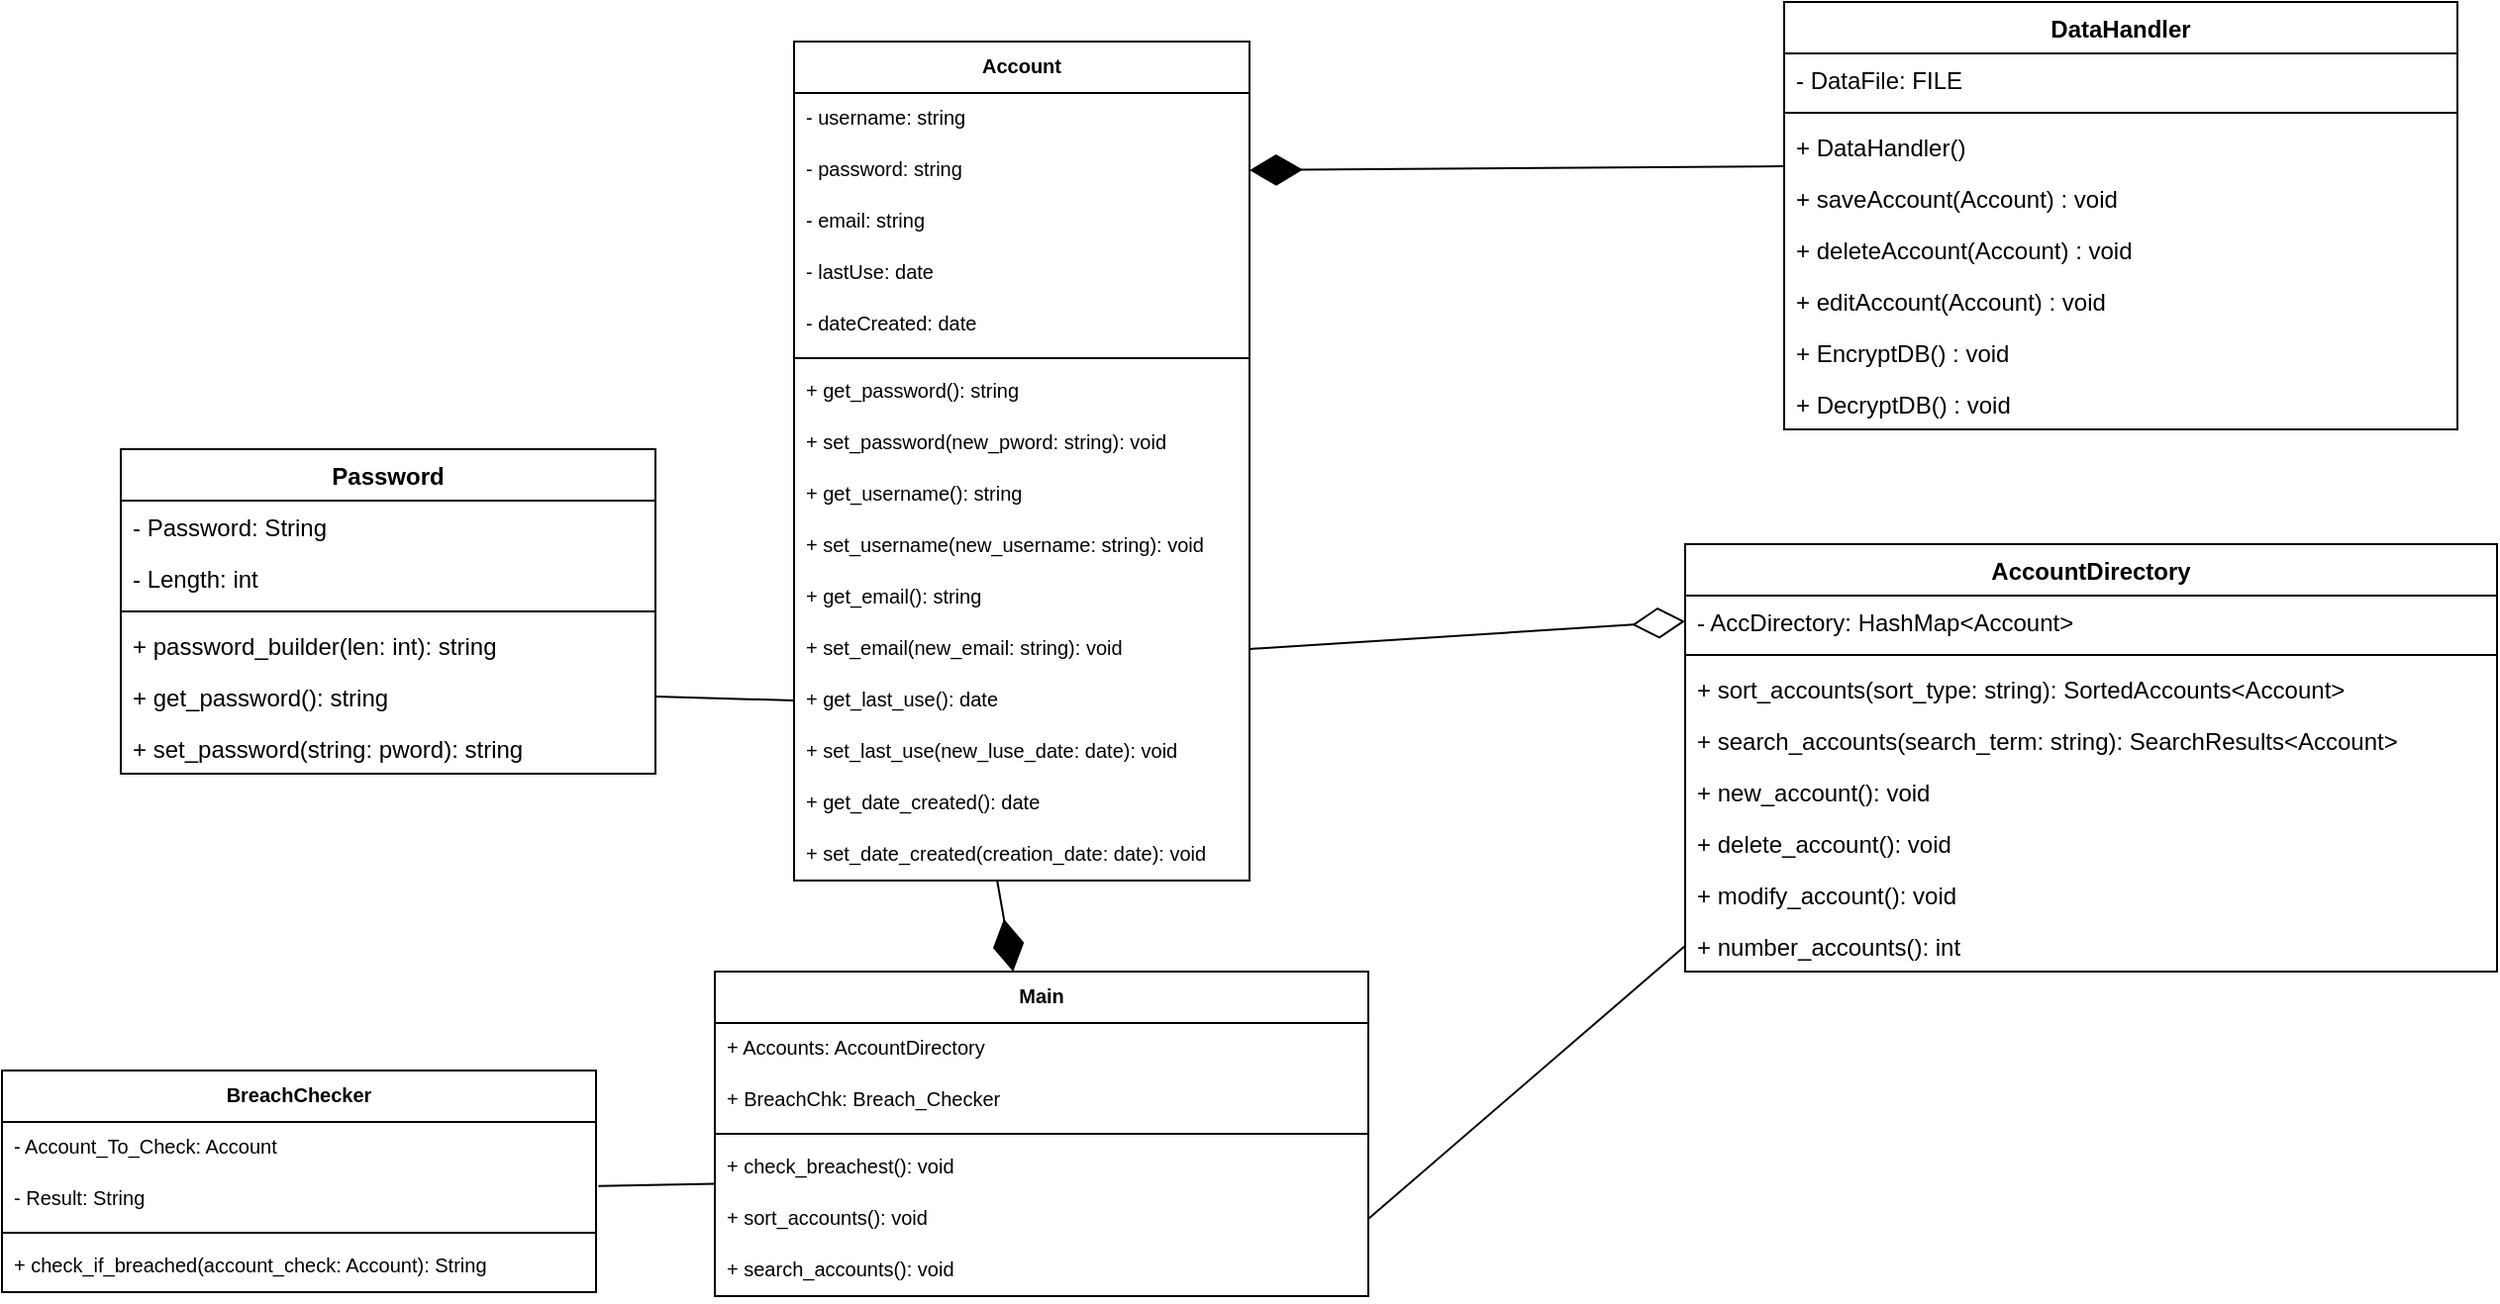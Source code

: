 <mxfile version="16.5.3" type="device"><diagram id="C5RBs43oDa-KdzZeNtuy" name="Page-1"><mxGraphModel dx="2817" dy="1153" grid="1" gridSize="10" guides="1" tooltips="1" connect="1" arrows="1" fold="1" page="1" pageScale="1" pageWidth="827" pageHeight="1169" math="0" shadow="0"><root><mxCell id="WIyWlLk6GJQsqaUBKTNV-0"/><mxCell id="WIyWlLk6GJQsqaUBKTNV-1" parent="WIyWlLk6GJQsqaUBKTNV-0"/><mxCell id="yiWoCDzTEGZzQtji6V0t-13" value="" style="group" parent="WIyWlLk6GJQsqaUBKTNV-1" vertex="1" connectable="0"><mxGeometry x="40" y="296" width="270" height="190" as="geometry"/></mxCell><mxCell id="yiWoCDzTEGZzQtji6V0t-8" value="Password" style="swimlane;fontStyle=1;align=center;verticalAlign=top;childLayout=stackLayout;horizontal=1;startSize=26;horizontalStack=0;resizeParent=1;resizeParentMax=0;resizeLast=0;collapsible=1;marginBottom=0;" parent="yiWoCDzTEGZzQtji6V0t-13" vertex="1"><mxGeometry y="20" width="270" height="164" as="geometry"/></mxCell><mxCell id="yiWoCDzTEGZzQtji6V0t-9" value="- Password: String" style="text;strokeColor=none;fillColor=none;align=left;verticalAlign=top;spacingLeft=4;spacingRight=4;overflow=hidden;rotatable=0;points=[[0,0.5],[1,0.5]];portConstraint=eastwest;" parent="yiWoCDzTEGZzQtji6V0t-8" vertex="1"><mxGeometry y="26" width="270" height="26" as="geometry"/></mxCell><mxCell id="yiWoCDzTEGZzQtji6V0t-14" value="- Length: int" style="text;strokeColor=none;fillColor=none;align=left;verticalAlign=top;spacingLeft=4;spacingRight=4;overflow=hidden;rotatable=0;points=[[0,0.5],[1,0.5]];portConstraint=eastwest;" parent="yiWoCDzTEGZzQtji6V0t-8" vertex="1"><mxGeometry y="52" width="270" height="26" as="geometry"/></mxCell><mxCell id="yiWoCDzTEGZzQtji6V0t-10" value="" style="line;strokeWidth=1;fillColor=none;align=left;verticalAlign=middle;spacingTop=-1;spacingLeft=3;spacingRight=3;rotatable=0;labelPosition=right;points=[];portConstraint=eastwest;" parent="yiWoCDzTEGZzQtji6V0t-8" vertex="1"><mxGeometry y="78" width="270" height="8" as="geometry"/></mxCell><mxCell id="yiWoCDzTEGZzQtji6V0t-11" value="+ password_builder(len: int): string" style="text;strokeColor=none;fillColor=none;align=left;verticalAlign=top;spacingLeft=4;spacingRight=4;overflow=hidden;rotatable=0;points=[[0,0.5],[1,0.5]];portConstraint=eastwest;" parent="yiWoCDzTEGZzQtji6V0t-8" vertex="1"><mxGeometry y="86" width="270" height="26" as="geometry"/></mxCell><mxCell id="yiWoCDzTEGZzQtji6V0t-15" value="+ get_password(): string" style="text;strokeColor=none;fillColor=none;align=left;verticalAlign=top;spacingLeft=4;spacingRight=4;overflow=hidden;rotatable=0;points=[[0,0.5],[1,0.5]];portConstraint=eastwest;" parent="yiWoCDzTEGZzQtji6V0t-8" vertex="1"><mxGeometry y="112" width="270" height="26" as="geometry"/></mxCell><mxCell id="yiWoCDzTEGZzQtji6V0t-16" value="+ set_password(string: pword): string" style="text;strokeColor=none;fillColor=none;align=left;verticalAlign=top;spacingLeft=4;spacingRight=4;overflow=hidden;rotatable=0;points=[[0,0.5],[1,0.5]];portConstraint=eastwest;" parent="yiWoCDzTEGZzQtji6V0t-8" vertex="1"><mxGeometry y="138" width="270" height="26" as="geometry"/></mxCell><mxCell id="yiWoCDzTEGZzQtji6V0t-26" value="Account" style="swimlane;fontStyle=1;align=center;verticalAlign=top;childLayout=stackLayout;horizontal=1;startSize=26;horizontalStack=0;resizeParent=1;resizeParentMax=0;resizeLast=0;collapsible=1;marginBottom=0;fontSize=10;" parent="WIyWlLk6GJQsqaUBKTNV-1" vertex="1"><mxGeometry x="380" y="110" width="230" height="424" as="geometry"/></mxCell><mxCell id="yiWoCDzTEGZzQtji6V0t-27" value="- username: string" style="text;strokeColor=none;fillColor=none;align=left;verticalAlign=top;spacingLeft=4;spacingRight=4;overflow=hidden;rotatable=0;points=[[0,0.5],[1,0.5]];portConstraint=eastwest;fontSize=10;" parent="yiWoCDzTEGZzQtji6V0t-26" vertex="1"><mxGeometry y="26" width="230" height="26" as="geometry"/></mxCell><mxCell id="yiWoCDzTEGZzQtji6V0t-30" value="- password: string" style="text;strokeColor=none;fillColor=none;align=left;verticalAlign=top;spacingLeft=4;spacingRight=4;overflow=hidden;rotatable=0;points=[[0,0.5],[1,0.5]];portConstraint=eastwest;fontSize=10;" parent="yiWoCDzTEGZzQtji6V0t-26" vertex="1"><mxGeometry y="52" width="230" height="26" as="geometry"/></mxCell><mxCell id="yiWoCDzTEGZzQtji6V0t-31" value="- email: string" style="text;strokeColor=none;fillColor=none;align=left;verticalAlign=top;spacingLeft=4;spacingRight=4;overflow=hidden;rotatable=0;points=[[0,0.5],[1,0.5]];portConstraint=eastwest;fontSize=10;" parent="yiWoCDzTEGZzQtji6V0t-26" vertex="1"><mxGeometry y="78" width="230" height="26" as="geometry"/></mxCell><mxCell id="yiWoCDzTEGZzQtji6V0t-66" value="- lastUse: date" style="text;strokeColor=none;fillColor=none;align=left;verticalAlign=top;spacingLeft=4;spacingRight=4;overflow=hidden;rotatable=0;points=[[0,0.5],[1,0.5]];portConstraint=eastwest;fontSize=10;" parent="yiWoCDzTEGZzQtji6V0t-26" vertex="1"><mxGeometry y="104" width="230" height="26" as="geometry"/></mxCell><mxCell id="yiWoCDzTEGZzQtji6V0t-67" value="- dateCreated: date" style="text;strokeColor=none;fillColor=none;align=left;verticalAlign=top;spacingLeft=4;spacingRight=4;overflow=hidden;rotatable=0;points=[[0,0.5],[1,0.5]];portConstraint=eastwest;fontSize=10;" parent="yiWoCDzTEGZzQtji6V0t-26" vertex="1"><mxGeometry y="130" width="230" height="26" as="geometry"/></mxCell><mxCell id="yiWoCDzTEGZzQtji6V0t-28" value="" style="line;strokeWidth=1;fillColor=none;align=left;verticalAlign=middle;spacingTop=-1;spacingLeft=3;spacingRight=3;rotatable=0;labelPosition=right;points=[];portConstraint=eastwest;fontSize=10;" parent="yiWoCDzTEGZzQtji6V0t-26" vertex="1"><mxGeometry y="156" width="230" height="8" as="geometry"/></mxCell><mxCell id="yiWoCDzTEGZzQtji6V0t-29" value="+ get_password(): string" style="text;strokeColor=none;fillColor=none;align=left;verticalAlign=top;spacingLeft=4;spacingRight=4;overflow=hidden;rotatable=0;points=[[0,0.5],[1,0.5]];portConstraint=eastwest;fontSize=10;" parent="yiWoCDzTEGZzQtji6V0t-26" vertex="1"><mxGeometry y="164" width="230" height="26" as="geometry"/></mxCell><mxCell id="yiWoCDzTEGZzQtji6V0t-33" value="+ set_password(new_pword: string): void" style="text;strokeColor=none;fillColor=none;align=left;verticalAlign=top;spacingLeft=4;spacingRight=4;overflow=hidden;rotatable=0;points=[[0,0.5],[1,0.5]];portConstraint=eastwest;fontSize=10;" parent="yiWoCDzTEGZzQtji6V0t-26" vertex="1"><mxGeometry y="190" width="230" height="26" as="geometry"/></mxCell><mxCell id="yiWoCDzTEGZzQtji6V0t-34" value="+ get_username(): string" style="text;strokeColor=none;fillColor=none;align=left;verticalAlign=top;spacingLeft=4;spacingRight=4;overflow=hidden;rotatable=0;points=[[0,0.5],[1,0.5]];portConstraint=eastwest;fontSize=10;" parent="yiWoCDzTEGZzQtji6V0t-26" vertex="1"><mxGeometry y="216" width="230" height="26" as="geometry"/></mxCell><mxCell id="yiWoCDzTEGZzQtji6V0t-35" value="+ set_username(new_username: string): void" style="text;strokeColor=none;fillColor=none;align=left;verticalAlign=top;spacingLeft=4;spacingRight=4;overflow=hidden;rotatable=0;points=[[0,0.5],[1,0.5]];portConstraint=eastwest;fontSize=10;" parent="yiWoCDzTEGZzQtji6V0t-26" vertex="1"><mxGeometry y="242" width="230" height="26" as="geometry"/></mxCell><mxCell id="yiWoCDzTEGZzQtji6V0t-36" value="+ get_email(): string" style="text;strokeColor=none;fillColor=none;align=left;verticalAlign=top;spacingLeft=4;spacingRight=4;overflow=hidden;rotatable=0;points=[[0,0.5],[1,0.5]];portConstraint=eastwest;fontSize=10;" parent="yiWoCDzTEGZzQtji6V0t-26" vertex="1"><mxGeometry y="268" width="230" height="26" as="geometry"/></mxCell><mxCell id="yiWoCDzTEGZzQtji6V0t-37" value="+ set_email(new_email: string): void" style="text;strokeColor=none;fillColor=none;align=left;verticalAlign=top;spacingLeft=4;spacingRight=4;overflow=hidden;rotatable=0;points=[[0,0.5],[1,0.5]];portConstraint=eastwest;fontSize=10;" parent="yiWoCDzTEGZzQtji6V0t-26" vertex="1"><mxGeometry y="294" width="230" height="26" as="geometry"/></mxCell><mxCell id="yiWoCDzTEGZzQtji6V0t-68" value="+ get_last_use(): date" style="text;strokeColor=none;fillColor=none;align=left;verticalAlign=top;spacingLeft=4;spacingRight=4;overflow=hidden;rotatable=0;points=[[0,0.5],[1,0.5]];portConstraint=eastwest;fontSize=10;" parent="yiWoCDzTEGZzQtji6V0t-26" vertex="1"><mxGeometry y="320" width="230" height="26" as="geometry"/></mxCell><mxCell id="yiWoCDzTEGZzQtji6V0t-69" value="+ set_last_use(new_luse_date: date): void" style="text;strokeColor=none;fillColor=none;align=left;verticalAlign=top;spacingLeft=4;spacingRight=4;overflow=hidden;rotatable=0;points=[[0,0.5],[1,0.5]];portConstraint=eastwest;fontSize=10;" parent="yiWoCDzTEGZzQtji6V0t-26" vertex="1"><mxGeometry y="346" width="230" height="26" as="geometry"/></mxCell><mxCell id="yiWoCDzTEGZzQtji6V0t-70" value="+ get_date_created(): date" style="text;strokeColor=none;fillColor=none;align=left;verticalAlign=top;spacingLeft=4;spacingRight=4;overflow=hidden;rotatable=0;points=[[0,0.5],[1,0.5]];portConstraint=eastwest;fontSize=10;" parent="yiWoCDzTEGZzQtji6V0t-26" vertex="1"><mxGeometry y="372" width="230" height="26" as="geometry"/></mxCell><mxCell id="yiWoCDzTEGZzQtji6V0t-71" value="+ set_date_created(creation_date: date): void" style="text;strokeColor=none;fillColor=none;align=left;verticalAlign=top;spacingLeft=4;spacingRight=4;overflow=hidden;rotatable=0;points=[[0,0.5],[1,0.5]];portConstraint=eastwest;fontSize=10;" parent="yiWoCDzTEGZzQtji6V0t-26" vertex="1"><mxGeometry y="398" width="230" height="26" as="geometry"/></mxCell><mxCell id="yiWoCDzTEGZzQtji6V0t-38" value="Main" style="swimlane;fontStyle=1;align=center;verticalAlign=top;childLayout=stackLayout;horizontal=1;startSize=26;horizontalStack=0;resizeParent=1;resizeParentMax=0;resizeLast=0;collapsible=1;marginBottom=0;fontSize=10;" parent="WIyWlLk6GJQsqaUBKTNV-1" vertex="1"><mxGeometry x="340" y="580" width="330" height="164" as="geometry"/></mxCell><mxCell id="yiWoCDzTEGZzQtji6V0t-39" value="+ Accounts: AccountDirectory" style="text;strokeColor=none;fillColor=none;align=left;verticalAlign=top;spacingLeft=4;spacingRight=4;overflow=hidden;rotatable=0;points=[[0,0.5],[1,0.5]];portConstraint=eastwest;fontSize=10;" parent="yiWoCDzTEGZzQtji6V0t-38" vertex="1"><mxGeometry y="26" width="330" height="26" as="geometry"/></mxCell><mxCell id="Yjd3XJjq87r6f7l7IqUj-23" value="+ BreachChk: Breach_Checker" style="text;strokeColor=none;fillColor=none;align=left;verticalAlign=top;spacingLeft=4;spacingRight=4;overflow=hidden;rotatable=0;points=[[0,0.5],[1,0.5]];portConstraint=eastwest;fontSize=10;" parent="yiWoCDzTEGZzQtji6V0t-38" vertex="1"><mxGeometry y="52" width="330" height="26" as="geometry"/></mxCell><mxCell id="yiWoCDzTEGZzQtji6V0t-40" value="" style="line;strokeWidth=1;fillColor=none;align=left;verticalAlign=middle;spacingTop=-1;spacingLeft=3;spacingRight=3;rotatable=0;labelPosition=right;points=[];portConstraint=eastwest;fontSize=10;" parent="yiWoCDzTEGZzQtji6V0t-38" vertex="1"><mxGeometry y="78" width="330" height="8" as="geometry"/></mxCell><mxCell id="yiWoCDzTEGZzQtji6V0t-56" value="+ check_breachest(): void" style="text;strokeColor=none;fillColor=none;align=left;verticalAlign=top;spacingLeft=4;spacingRight=4;overflow=hidden;rotatable=0;points=[[0,0.5],[1,0.5]];portConstraint=eastwest;fontSize=10;" parent="yiWoCDzTEGZzQtji6V0t-38" vertex="1"><mxGeometry y="86" width="330" height="26" as="geometry"/></mxCell><mxCell id="Yjd3XJjq87r6f7l7IqUj-25" value="+ sort_accounts(): void" style="text;strokeColor=none;fillColor=none;align=left;verticalAlign=top;spacingLeft=4;spacingRight=4;overflow=hidden;rotatable=0;points=[[0,0.5],[1,0.5]];portConstraint=eastwest;fontSize=10;" parent="yiWoCDzTEGZzQtji6V0t-38" vertex="1"><mxGeometry y="112" width="330" height="26" as="geometry"/></mxCell><mxCell id="Yjd3XJjq87r6f7l7IqUj-26" value="+ search_accounts(): void" style="text;strokeColor=none;fillColor=none;align=left;verticalAlign=top;spacingLeft=4;spacingRight=4;overflow=hidden;rotatable=0;points=[[0,0.5],[1,0.5]];portConstraint=eastwest;fontSize=10;" parent="yiWoCDzTEGZzQtji6V0t-38" vertex="1"><mxGeometry y="138" width="330" height="26" as="geometry"/></mxCell><mxCell id="yiWoCDzTEGZzQtji6V0t-42" value="BreachChecker" style="swimlane;fontStyle=1;align=center;verticalAlign=top;childLayout=stackLayout;horizontal=1;startSize=26;horizontalStack=0;resizeParent=1;resizeParentMax=0;resizeLast=0;collapsible=1;marginBottom=0;fontSize=10;" parent="WIyWlLk6GJQsqaUBKTNV-1" vertex="1"><mxGeometry x="-20" y="630" width="300" height="112" as="geometry"/></mxCell><mxCell id="yiWoCDzTEGZzQtji6V0t-43" value="- Account_To_Check: Account" style="text;strokeColor=none;fillColor=none;align=left;verticalAlign=top;spacingLeft=4;spacingRight=4;overflow=hidden;rotatable=0;points=[[0,0.5],[1,0.5]];portConstraint=eastwest;fontSize=10;" parent="yiWoCDzTEGZzQtji6V0t-42" vertex="1"><mxGeometry y="26" width="300" height="26" as="geometry"/></mxCell><mxCell id="yiWoCDzTEGZzQtji6V0t-46" value="- Result: String" style="text;strokeColor=none;fillColor=none;align=left;verticalAlign=top;spacingLeft=4;spacingRight=4;overflow=hidden;rotatable=0;points=[[0,0.5],[1,0.5]];portConstraint=eastwest;fontSize=10;" parent="yiWoCDzTEGZzQtji6V0t-42" vertex="1"><mxGeometry y="52" width="300" height="26" as="geometry"/></mxCell><mxCell id="yiWoCDzTEGZzQtji6V0t-44" value="" style="line;strokeWidth=1;fillColor=none;align=left;verticalAlign=middle;spacingTop=-1;spacingLeft=3;spacingRight=3;rotatable=0;labelPosition=right;points=[];portConstraint=eastwest;fontSize=10;" parent="yiWoCDzTEGZzQtji6V0t-42" vertex="1"><mxGeometry y="78" width="300" height="8" as="geometry"/></mxCell><mxCell id="yiWoCDzTEGZzQtji6V0t-45" value="+ check_if_breached(account_check: Account): String" style="text;strokeColor=none;fillColor=none;align=left;verticalAlign=top;spacingLeft=4;spacingRight=4;overflow=hidden;rotatable=0;points=[[0,0.5],[1,0.5]];portConstraint=eastwest;fontSize=10;" parent="yiWoCDzTEGZzQtji6V0t-42" vertex="1"><mxGeometry y="86" width="300" height="26" as="geometry"/></mxCell><mxCell id="yiWoCDzTEGZzQtji6V0t-51" value="" style="endArrow=diamondThin;endFill=1;endSize=24;html=1;rounded=0;fontSize=10;exitX=0;exitY=0.5;exitDx=0;exitDy=0;entryX=1;entryY=0.5;entryDx=0;entryDy=0;" parent="WIyWlLk6GJQsqaUBKTNV-1" target="yiWoCDzTEGZzQtji6V0t-30" edge="1"><mxGeometry width="160" relative="1" as="geometry"><mxPoint x="880" y="173" as="sourcePoint"/><mxPoint x="670" y="220" as="targetPoint"/></mxGeometry></mxCell><mxCell id="yiWoCDzTEGZzQtji6V0t-58" value="" style="endArrow=diamondThin;endFill=1;endSize=24;html=1;rounded=0;fontSize=10;exitX=0.446;exitY=1;exitDx=0;exitDy=0;exitPerimeter=0;" parent="WIyWlLk6GJQsqaUBKTNV-1" source="yiWoCDzTEGZzQtji6V0t-71" target="yiWoCDzTEGZzQtji6V0t-38" edge="1"><mxGeometry width="160" relative="1" as="geometry"><mxPoint x="470" y="530" as="sourcePoint"/><mxPoint x="540" y="620" as="targetPoint"/></mxGeometry></mxCell><mxCell id="nij_THLdpmJAnnm83uyu-2" value="" style="endArrow=none;html=1;rounded=0;exitX=1;exitY=0.5;exitDx=0;exitDy=0;entryX=0;entryY=0.5;entryDx=0;entryDy=0;" parent="WIyWlLk6GJQsqaUBKTNV-1" source="yiWoCDzTEGZzQtji6V0t-15" target="yiWoCDzTEGZzQtji6V0t-68" edge="1"><mxGeometry width="50" height="50" relative="1" as="geometry"><mxPoint x="360" y="610" as="sourcePoint"/><mxPoint x="410" y="560" as="targetPoint"/></mxGeometry></mxCell><mxCell id="nij_THLdpmJAnnm83uyu-3" value="" style="endArrow=none;html=1;rounded=0;exitX=1.004;exitY=0.247;exitDx=0;exitDy=0;entryX=0;entryY=0.819;entryDx=0;entryDy=0;exitPerimeter=0;entryPerimeter=0;" parent="WIyWlLk6GJQsqaUBKTNV-1" source="yiWoCDzTEGZzQtji6V0t-46" target="yiWoCDzTEGZzQtji6V0t-56" edge="1"><mxGeometry width="50" height="50" relative="1" as="geometry"><mxPoint x="360" y="610" as="sourcePoint"/><mxPoint x="220" y="540" as="targetPoint"/></mxGeometry></mxCell><mxCell id="Yjd3XJjq87r6f7l7IqUj-2" value="AccountDirectory&#xA;" style="swimlane;fontStyle=1;align=center;verticalAlign=top;childLayout=stackLayout;horizontal=1;startSize=26;horizontalStack=0;resizeParent=1;resizeParentMax=0;resizeLast=0;collapsible=1;marginBottom=0;" parent="WIyWlLk6GJQsqaUBKTNV-1" vertex="1"><mxGeometry x="830" y="364" width="410" height="216" as="geometry"/></mxCell><mxCell id="Yjd3XJjq87r6f7l7IqUj-3" value="- AccDirectory: HashMap&lt;Account&gt;" style="text;strokeColor=none;fillColor=none;align=left;verticalAlign=top;spacingLeft=4;spacingRight=4;overflow=hidden;rotatable=0;points=[[0,0.5],[1,0.5]];portConstraint=eastwest;" parent="Yjd3XJjq87r6f7l7IqUj-2" vertex="1"><mxGeometry y="26" width="410" height="26" as="geometry"/></mxCell><mxCell id="Yjd3XJjq87r6f7l7IqUj-4" value="" style="line;strokeWidth=1;fillColor=none;align=left;verticalAlign=middle;spacingTop=-1;spacingLeft=3;spacingRight=3;rotatable=0;labelPosition=right;points=[];portConstraint=eastwest;" parent="Yjd3XJjq87r6f7l7IqUj-2" vertex="1"><mxGeometry y="52" width="410" height="8" as="geometry"/></mxCell><mxCell id="Yjd3XJjq87r6f7l7IqUj-5" value="+ sort_accounts(sort_type: string): SortedAccounts&lt;Account&gt;" style="text;strokeColor=none;fillColor=none;align=left;verticalAlign=top;spacingLeft=4;spacingRight=4;overflow=hidden;rotatable=0;points=[[0,0.5],[1,0.5]];portConstraint=eastwest;" parent="Yjd3XJjq87r6f7l7IqUj-2" vertex="1"><mxGeometry y="60" width="410" height="26" as="geometry"/></mxCell><mxCell id="Yjd3XJjq87r6f7l7IqUj-17" value="+ search_accounts(search_term: string): SearchResults&lt;Account&gt;" style="text;strokeColor=none;fillColor=none;align=left;verticalAlign=top;spacingLeft=4;spacingRight=4;overflow=hidden;rotatable=0;points=[[0,0.5],[1,0.5]];portConstraint=eastwest;" parent="Yjd3XJjq87r6f7l7IqUj-2" vertex="1"><mxGeometry y="86" width="410" height="26" as="geometry"/></mxCell><mxCell id="Yjd3XJjq87r6f7l7IqUj-18" value="+ new_account(): void" style="text;strokeColor=none;fillColor=none;align=left;verticalAlign=top;spacingLeft=4;spacingRight=4;overflow=hidden;rotatable=0;points=[[0,0.5],[1,0.5]];portConstraint=eastwest;" parent="Yjd3XJjq87r6f7l7IqUj-2" vertex="1"><mxGeometry y="112" width="410" height="26" as="geometry"/></mxCell><mxCell id="Yjd3XJjq87r6f7l7IqUj-19" value="+ delete_account(): void" style="text;strokeColor=none;fillColor=none;align=left;verticalAlign=top;spacingLeft=4;spacingRight=4;overflow=hidden;rotatable=0;points=[[0,0.5],[1,0.5]];portConstraint=eastwest;" parent="Yjd3XJjq87r6f7l7IqUj-2" vertex="1"><mxGeometry y="138" width="410" height="26" as="geometry"/></mxCell><mxCell id="Yjd3XJjq87r6f7l7IqUj-20" value="+ modify_account(): void" style="text;strokeColor=none;fillColor=none;align=left;verticalAlign=top;spacingLeft=4;spacingRight=4;overflow=hidden;rotatable=0;points=[[0,0.5],[1,0.5]];portConstraint=eastwest;" parent="Yjd3XJjq87r6f7l7IqUj-2" vertex="1"><mxGeometry y="164" width="410" height="26" as="geometry"/></mxCell><mxCell id="Yjd3XJjq87r6f7l7IqUj-21" value="+ number_accounts(): int" style="text;strokeColor=none;fillColor=none;align=left;verticalAlign=top;spacingLeft=4;spacingRight=4;overflow=hidden;rotatable=0;points=[[0,0.5],[1,0.5]];portConstraint=eastwest;" parent="Yjd3XJjq87r6f7l7IqUj-2" vertex="1"><mxGeometry y="190" width="410" height="26" as="geometry"/></mxCell><mxCell id="Yjd3XJjq87r6f7l7IqUj-28" value="" style="endArrow=diamondThin;endFill=0;endSize=24;html=1;rounded=0;entryX=0;entryY=0.5;entryDx=0;entryDy=0;exitX=1;exitY=0.5;exitDx=0;exitDy=0;" parent="WIyWlLk6GJQsqaUBKTNV-1" source="yiWoCDzTEGZzQtji6V0t-37" target="Yjd3XJjq87r6f7l7IqUj-3" edge="1"><mxGeometry width="160" relative="1" as="geometry"><mxPoint x="550" y="460" as="sourcePoint"/><mxPoint x="710" y="460" as="targetPoint"/></mxGeometry></mxCell><mxCell id="Yjd3XJjq87r6f7l7IqUj-29" value="" style="endArrow=none;html=1;rounded=0;entryX=0;entryY=0.5;entryDx=0;entryDy=0;exitX=1;exitY=0.5;exitDx=0;exitDy=0;" parent="WIyWlLk6GJQsqaUBKTNV-1" source="Yjd3XJjq87r6f7l7IqUj-25" target="Yjd3XJjq87r6f7l7IqUj-21" edge="1"><mxGeometry width="50" height="50" relative="1" as="geometry"><mxPoint x="600" y="490" as="sourcePoint"/><mxPoint x="650" y="440" as="targetPoint"/></mxGeometry></mxCell><mxCell id="fu5p6f263UR_UEBslwkP-0" value="DataHandler" style="swimlane;fontStyle=1;align=center;verticalAlign=top;childLayout=stackLayout;horizontal=1;startSize=26;horizontalStack=0;resizeParent=1;resizeParentMax=0;resizeLast=0;collapsible=1;marginBottom=0;" vertex="1" parent="WIyWlLk6GJQsqaUBKTNV-1"><mxGeometry x="880" y="90" width="340" height="216" as="geometry"/></mxCell><mxCell id="fu5p6f263UR_UEBslwkP-1" value="- DataFile: FILE" style="text;strokeColor=none;fillColor=none;align=left;verticalAlign=top;spacingLeft=4;spacingRight=4;overflow=hidden;rotatable=0;points=[[0,0.5],[1,0.5]];portConstraint=eastwest;" vertex="1" parent="fu5p6f263UR_UEBslwkP-0"><mxGeometry y="26" width="340" height="26" as="geometry"/></mxCell><mxCell id="fu5p6f263UR_UEBslwkP-2" value="" style="line;strokeWidth=1;fillColor=none;align=left;verticalAlign=middle;spacingTop=-1;spacingLeft=3;spacingRight=3;rotatable=0;labelPosition=right;points=[];portConstraint=eastwest;" vertex="1" parent="fu5p6f263UR_UEBslwkP-0"><mxGeometry y="52" width="340" height="8" as="geometry"/></mxCell><mxCell id="fu5p6f263UR_UEBslwkP-6" value="+ DataHandler()" style="text;strokeColor=none;fillColor=none;align=left;verticalAlign=top;spacingLeft=4;spacingRight=4;overflow=hidden;rotatable=0;points=[[0,0.5],[1,0.5]];portConstraint=eastwest;" vertex="1" parent="fu5p6f263UR_UEBslwkP-0"><mxGeometry y="60" width="340" height="26" as="geometry"/></mxCell><mxCell id="fu5p6f263UR_UEBslwkP-3" value="+ saveAccount(Account) : void" style="text;strokeColor=none;fillColor=none;align=left;verticalAlign=top;spacingLeft=4;spacingRight=4;overflow=hidden;rotatable=0;points=[[0,0.5],[1,0.5]];portConstraint=eastwest;" vertex="1" parent="fu5p6f263UR_UEBslwkP-0"><mxGeometry y="86" width="340" height="26" as="geometry"/></mxCell><mxCell id="fu5p6f263UR_UEBslwkP-4" value="+ deleteAccount(Account) : void" style="text;strokeColor=none;fillColor=none;align=left;verticalAlign=top;spacingLeft=4;spacingRight=4;overflow=hidden;rotatable=0;points=[[0,0.5],[1,0.5]];portConstraint=eastwest;" vertex="1" parent="fu5p6f263UR_UEBslwkP-0"><mxGeometry y="112" width="340" height="26" as="geometry"/></mxCell><mxCell id="fu5p6f263UR_UEBslwkP-5" value="+ editAccount(Account) : void" style="text;strokeColor=none;fillColor=none;align=left;verticalAlign=top;spacingLeft=4;spacingRight=4;overflow=hidden;rotatable=0;points=[[0,0.5],[1,0.5]];portConstraint=eastwest;" vertex="1" parent="fu5p6f263UR_UEBslwkP-0"><mxGeometry y="138" width="340" height="26" as="geometry"/></mxCell><mxCell id="fu5p6f263UR_UEBslwkP-8" value="+ EncryptDB() : void" style="text;strokeColor=none;fillColor=none;align=left;verticalAlign=top;spacingLeft=4;spacingRight=4;overflow=hidden;rotatable=0;points=[[0,0.5],[1,0.5]];portConstraint=eastwest;" vertex="1" parent="fu5p6f263UR_UEBslwkP-0"><mxGeometry y="164" width="340" height="26" as="geometry"/></mxCell><mxCell id="fu5p6f263UR_UEBslwkP-9" value="+ DecryptDB() : void" style="text;strokeColor=none;fillColor=none;align=left;verticalAlign=top;spacingLeft=4;spacingRight=4;overflow=hidden;rotatable=0;points=[[0,0.5],[1,0.5]];portConstraint=eastwest;" vertex="1" parent="fu5p6f263UR_UEBslwkP-0"><mxGeometry y="190" width="340" height="26" as="geometry"/></mxCell></root></mxGraphModel></diagram></mxfile>